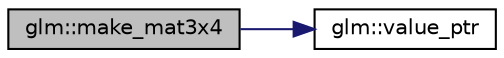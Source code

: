 digraph "glm::make_mat3x4"
{
  edge [fontname="Helvetica",fontsize="10",labelfontname="Helvetica",labelfontsize="10"];
  node [fontname="Helvetica",fontsize="10",shape=record];
  rankdir="LR";
  Node1 [label="glm::make_mat3x4",height=0.2,width=0.4,color="black", fillcolor="grey75", style="filled", fontcolor="black"];
  Node1 -> Node2 [color="midnightblue",fontsize="10",style="solid"];
  Node2 [label="glm::value_ptr",height=0.2,width=0.4,color="black", fillcolor="white", style="filled",URL="$group__gtc__type__ptr.html#gae821d2d76715dfe8eb4a9c7eac845dc4"];
}
